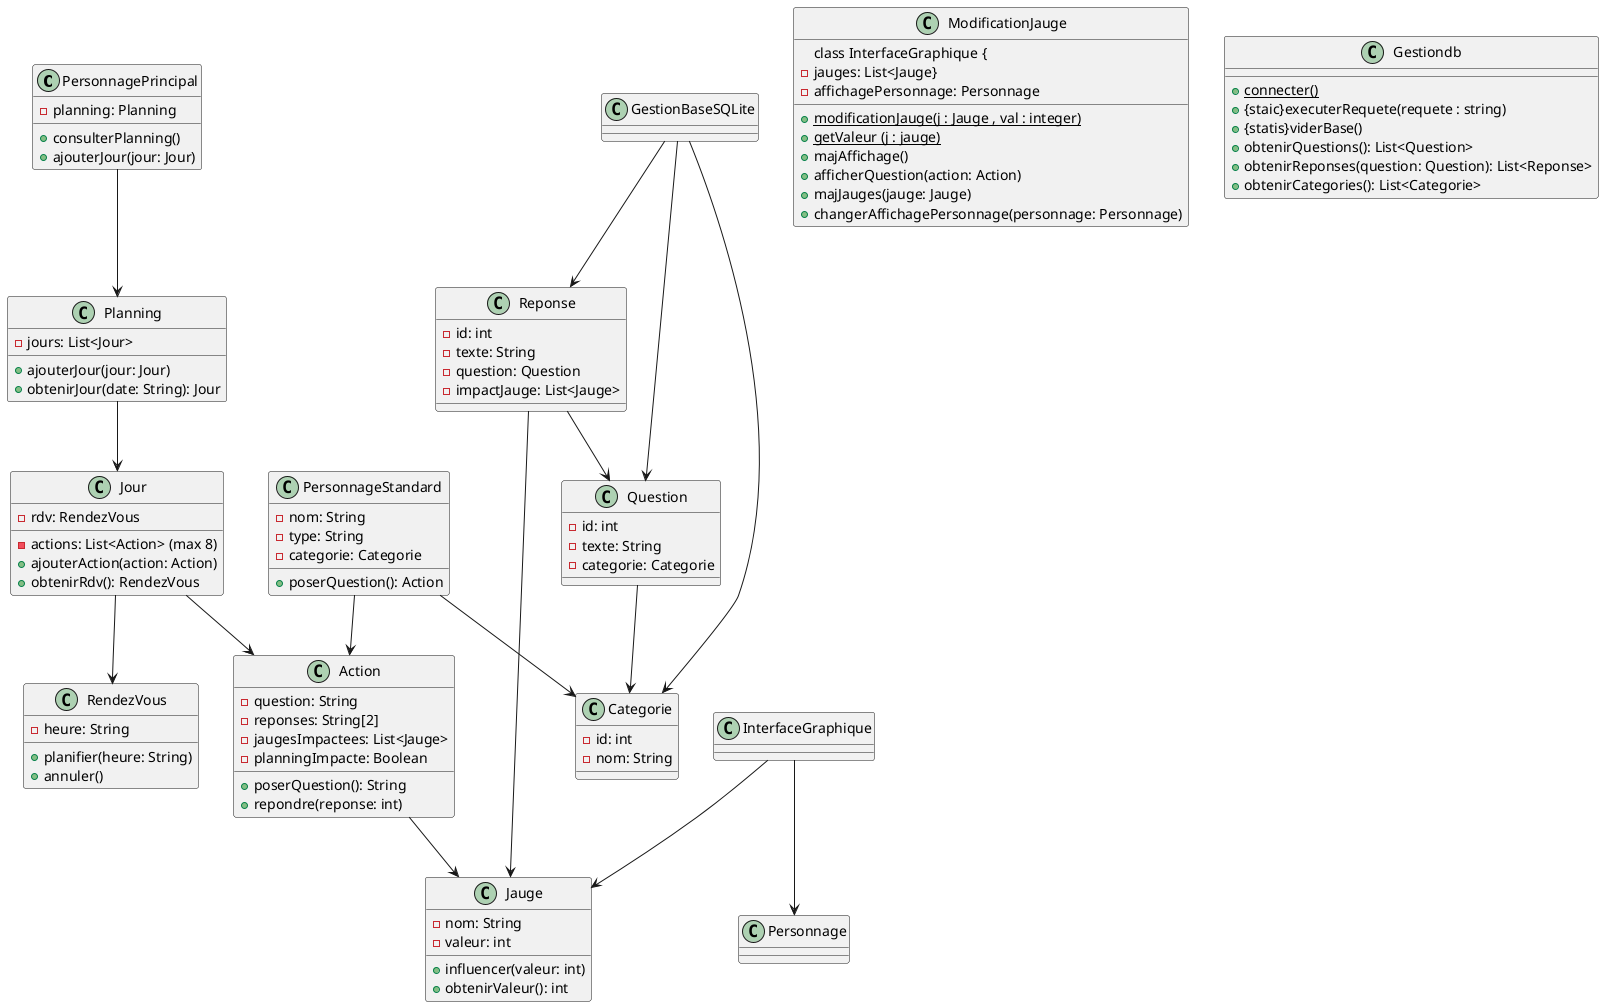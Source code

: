 @startuml

class PersonnagePrincipal {
    - planning: Planning
    + consulterPlanning()
    + ajouterJour(jour: Jour)
}

class PersonnageStandard {
    - nom: String
    - type: String
    - categorie: Categorie
    + poserQuestion(): Action
}

class Planning {
    - jours: List<Jour>
    + ajouterJour(jour: Jour)
    + obtenirJour(date: String): Jour
}

class Jour {
    - rdv: RendezVous
    - actions: List<Action> (max 8)
    + ajouterAction(action: Action)
    + obtenirRdv(): RendezVous
}

class RendezVous {
    - heure: String
    + planifier(heure: String)
    + annuler()
}

class Action {
    - question: String
    - reponses: String[2]
    - jaugesImpactees: List<Jauge>
    - planningImpacte: Boolean
    + poserQuestion(): String
    + repondre(reponse: int)
}

class Jauge {
    - nom: String
    - valeur: int
    + influencer(valeur: int)
    + obtenirValeur(): int
}

class ModificationJauge{
    +{static}modificationJauge(j : Jauge , val : integer)
    +{static}getValeur (j : jauge)

class InterfaceGraphique {
    - jauges: List<Jauge}
    - affichagePersonnage: Personnage
    + majAffichage()
    + afficherQuestion(action: Action)
    + majJauges(jauge: Jauge)
    + changerAffichagePersonnage(personnage: Personnage)
}

class Gestiondb {
    + {static}connecter()
    + {staic}executerRequete(requete : string)
    + {statis}viderBase()
    + obtenirQuestions(): List<Question>
    + obtenirReponses(question: Question): List<Reponse>
    + obtenirCategories(): List<Categorie>
}

class Question {
    - id: int
    - texte: String
    - categorie: Categorie
}

class Reponse {
    - id: int
    - texte: String
    - question: Question
    - impactJauge: List<Jauge>
}

class Categorie {
    - id: int
    - nom: String
}

PersonnagePrincipal --> Planning
PersonnageStandard --> Action
PersonnageStandard --> Categorie
Planning --> Jour
Jour --> Action
Jour --> RendezVous
Action --> Jauge
InterfaceGraphique --> Jauge
InterfaceGraphique --> Personnage

GestionBaseSQLite --> Question
GestionBaseSQLite --> Reponse
GestionBaseSQLite --> Categorie

Question --> Categorie
Reponse --> Question
Reponse --> Jauge

@enduml

